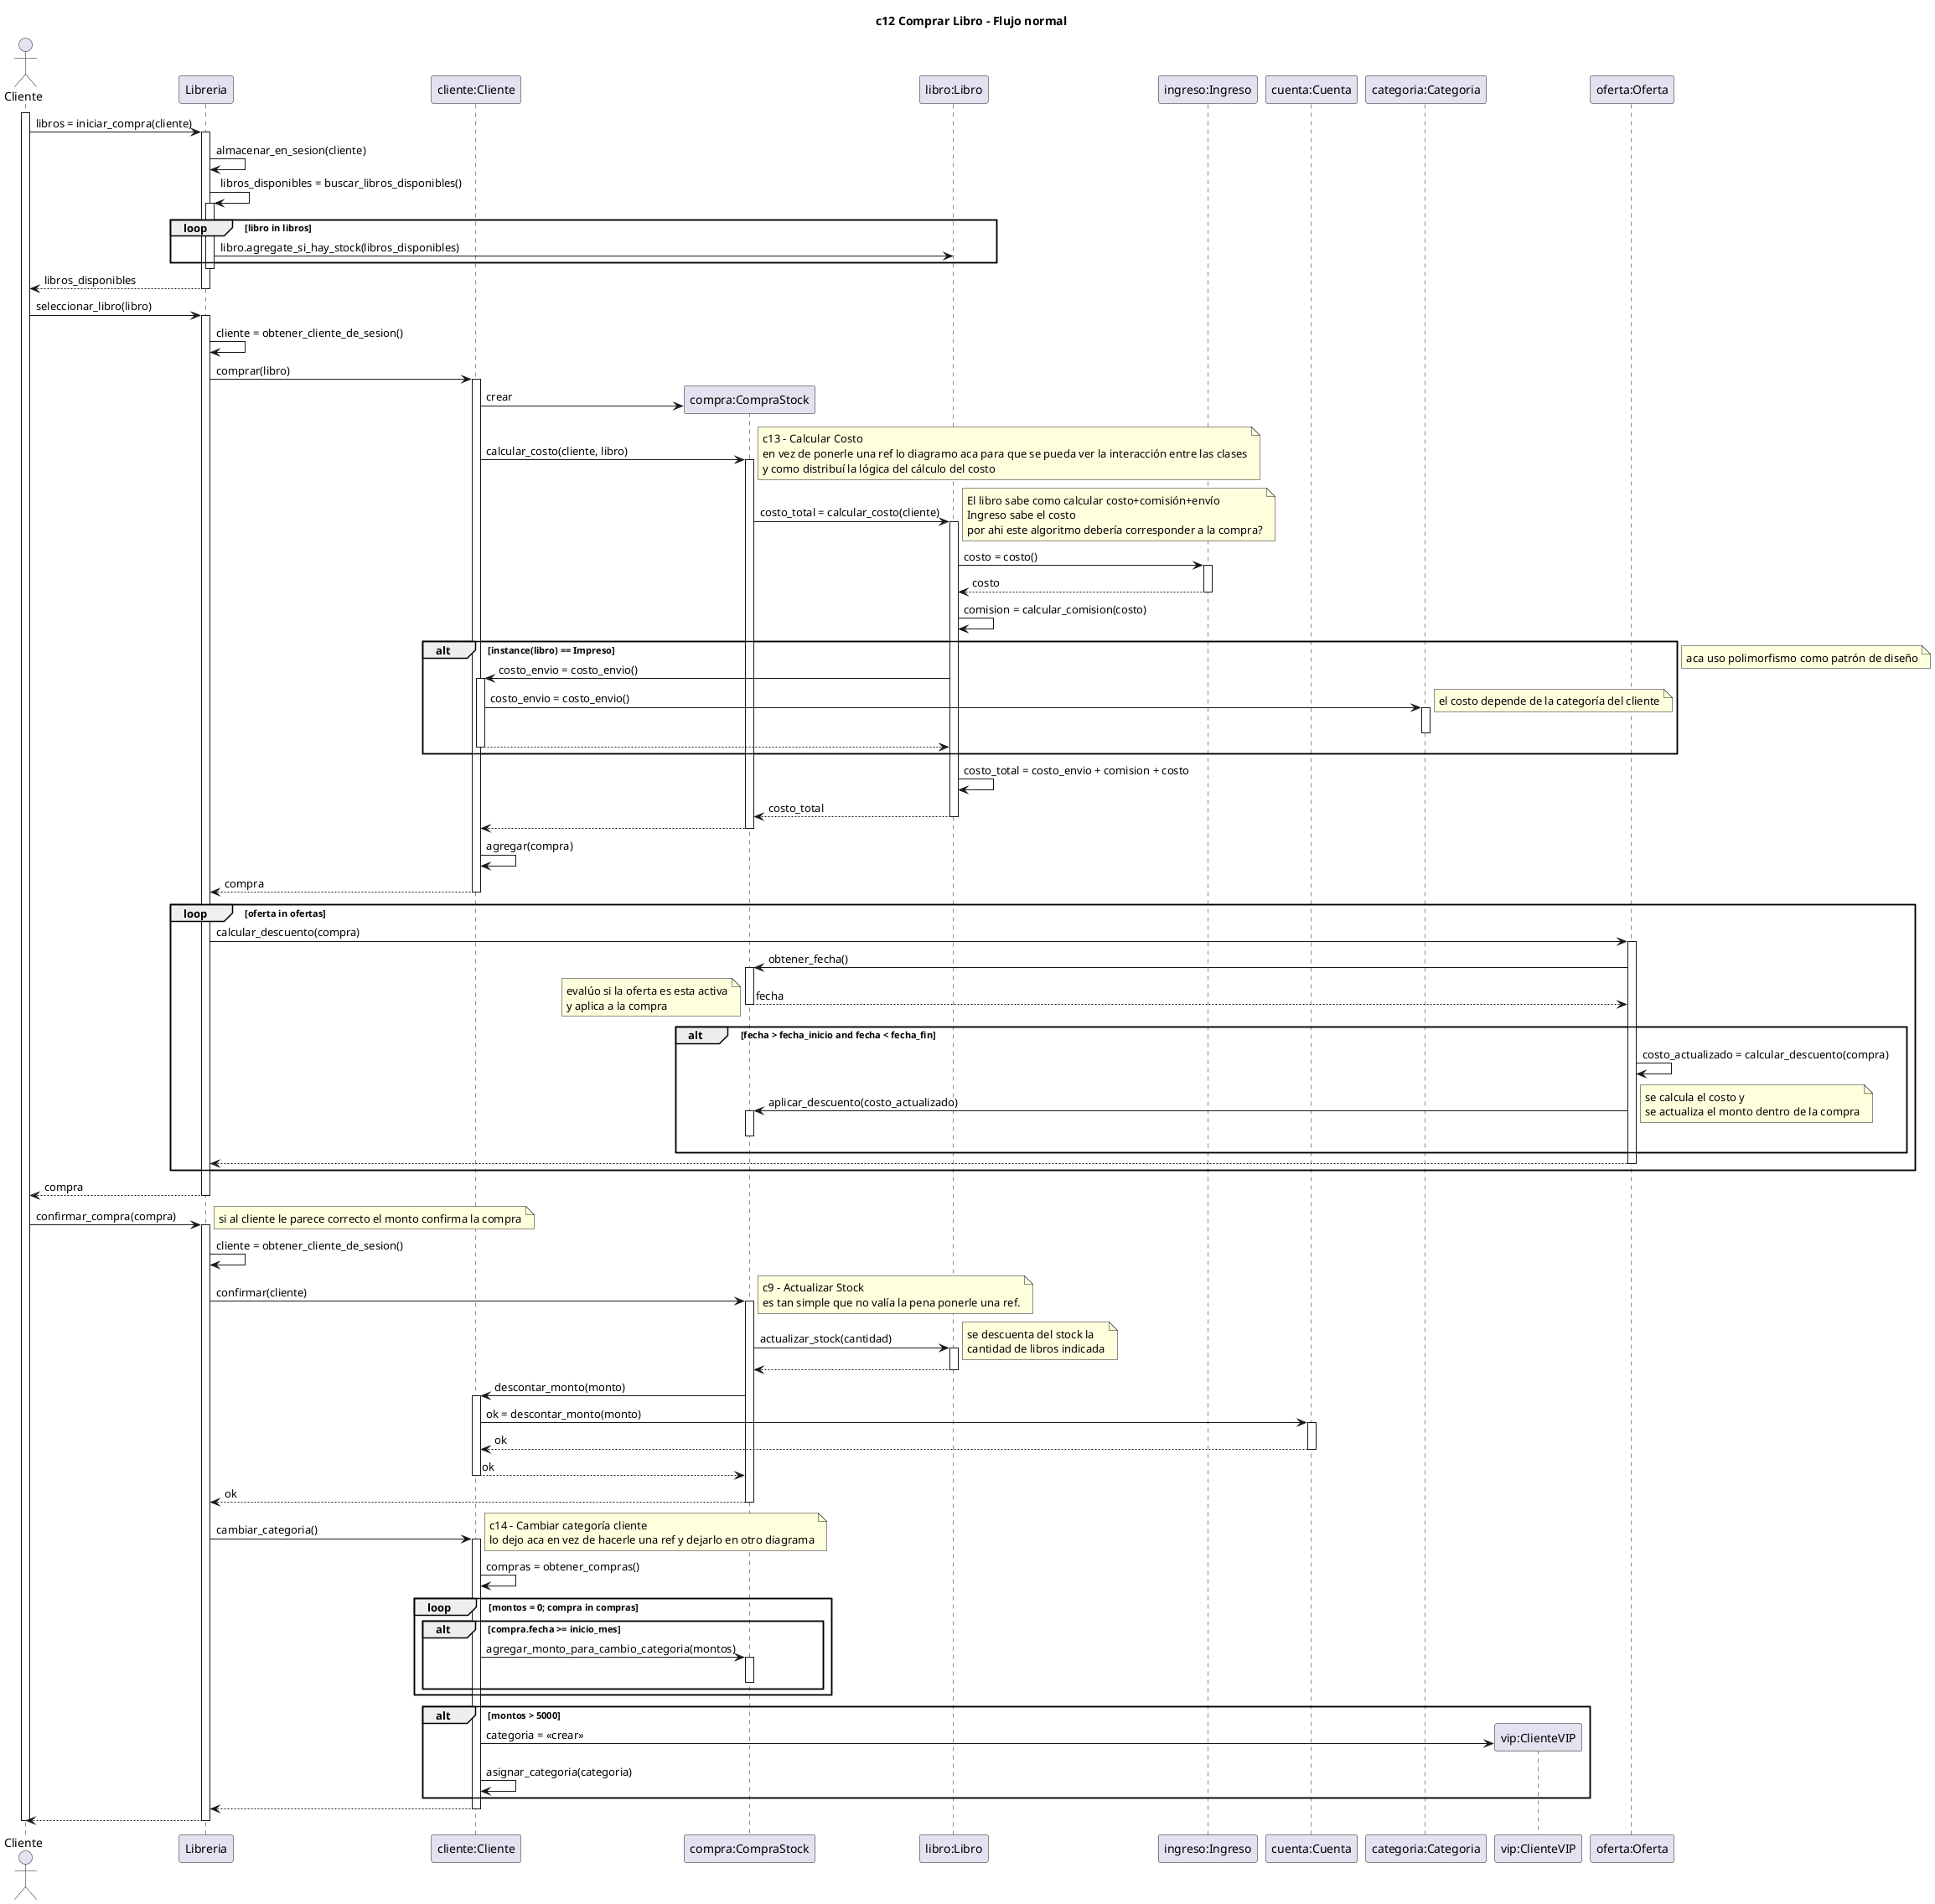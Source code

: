 
@startuml c12 Comprar Libro - Flujo normal

title c12 Comprar Libro - Flujo normal

actor Cliente as c
participant Libreria as l
participant "cliente:Cliente" as cliente
participant "compra:CompraStock" as compra
participant "libro:Libro" as libro
participant "ingreso:Ingreso" as ingreso
participant "cuenta:Cuenta" as cuenta
participant "categoria:Categoria" as categoria
participant "vip:ClienteVIP" as vip
participant "oferta:Oferta" as oferta

activate c
c -> l : libros = iniciar_compra(cliente)
activate l
    l -> l : almacenar_en_sesion(cliente)
    l -> l : libros_disponibles = buscar_libros_disponibles()
    activate l
    loop libro in libros
        l -> libro : libro.agregate_si_hay_stock(libros_disponibles)
    end
    deactivate l
    c <-- l : libros_disponibles
deactivate l

c -> l : seleccionar_libro(libro)
activate l
    l -> l : cliente = obtener_cliente_de_sesion()
    l -> cliente : comprar(libro)
    activate cliente
        cliente -> compra ** : crear
        cliente -> compra : calcular_costo(cliente, libro)
        note right : c13 - Calcular Costo\nen vez de ponerle una ref lo diagramo aca para que se pueda ver la interacción entre las clases\ny como distribuí la lógica del cálculo del costo
        activate compra
            'el costo depende del tipo de libro y del tipo de cliente
            compra -> libro : costo_total = calcular_costo(cliente)
            note right: El libro sabe como calcular costo+comisión+envío\nIngreso sabe el costo\npor ahi este algoritmo debería corresponder a la compra?
            activate libro
                libro -> ingreso : costo = costo()
                activate ingreso
                    libro <-- ingreso : costo
                deactivate ingreso
                libro -> libro : comision = calcular_comision(costo)

                alt instance(libro) == Impreso
                    libro -> cliente : costo_envio = costo_envio()
                    activate cliente
                        cliente -> categoria : costo_envio = costo_envio()
                        note right : el costo depende de la categoría del cliente
                        activate categoria

                            'cliente <-- categoria
                        deactivate categoria

                        libro <-- cliente
                    deactivate cliente
                end
                note right: aca uso polimorfismo como patrón de diseño

                libro -> libro : costo_total = costo_envio + comision + costo

                compra <-- libro : costo_total
            deactivate libro

            cliente <-- compra
        deactivate compra
        cliente -> cliente : agregar(compra)

        l <-- cliente : compra
    deactivate cliente

    loop oferta in ofertas
        l -> oferta : calcular_descuento(compra)
        activate oferta
            oferta -> compra : obtener_fecha()
            activate compra
                oferta <-- compra : fecha
            deactivate compra

            note left : evalúo si la oferta es esta activa\ny aplica a la compra
            alt fecha > fecha_inicio and fecha < fecha_fin
                oferta -> oferta : costo_actualizado = calcular_descuento(compra)
                oferta -> compra : aplicar_descuento(costo_actualizado)
                activate compra
                deactivate compra
                note right : se calcula el costo y \nse actualiza el monto dentro de la compra
            end

            l <-- oferta
        deactivate oferta
    end

    return compra
deactivate l

c -> l : confirmar_compra(compra)
note right : si al cliente le parece correcto el monto confirma la compra
activate l
    l -> l : cliente = obtener_cliente_de_sesion()

    l -> compra : confirmar(cliente)
    activate compra
        note right : c9 - Actualizar Stock\nes tan simple que no valía la pena ponerle una ref.
        compra -> libro : actualizar_stock(cantidad)
        activate libro
            note right : se descuenta del stock la \ncantidad de libros indicada
            compra <-- libro
        deactivate libro

        compra -> cliente : descontar_monto(monto)
        activate cliente
            cliente -> cuenta : ok = descontar_monto(monto)
            activate cuenta
                cliente <-- cuenta : ok
            deactivate cuenta
            
            compra <-- cliente : ok
        deactivate cliente

        l <-- compra : ok
    deactivate compra


    l -> cliente : cambiar_categoria()
    note right : c14 - Cambiar categoría cliente\nlo dejo aca en vez de hacerle una ref y dejarlo en otro diagrama
    activate cliente
        cliente -> cliente : compras = obtener_compras()
        loop montos = 0; compra in compras
            alt compra.fecha >= inicio_mes
                cliente -> compra : agregar_monto_para_cambio_categoria(montos)
                activate compra
                deactivate compra
            end
        end 
        alt montos > 5000
            cliente -> vip ** : categoria = <<crear>>
            cliente -> cliente : asignar_categoria(categoria)
        end
        l <-- cliente
    deactivate cliente

    c <-- l
deactivate l

deactivate c

@enduml


